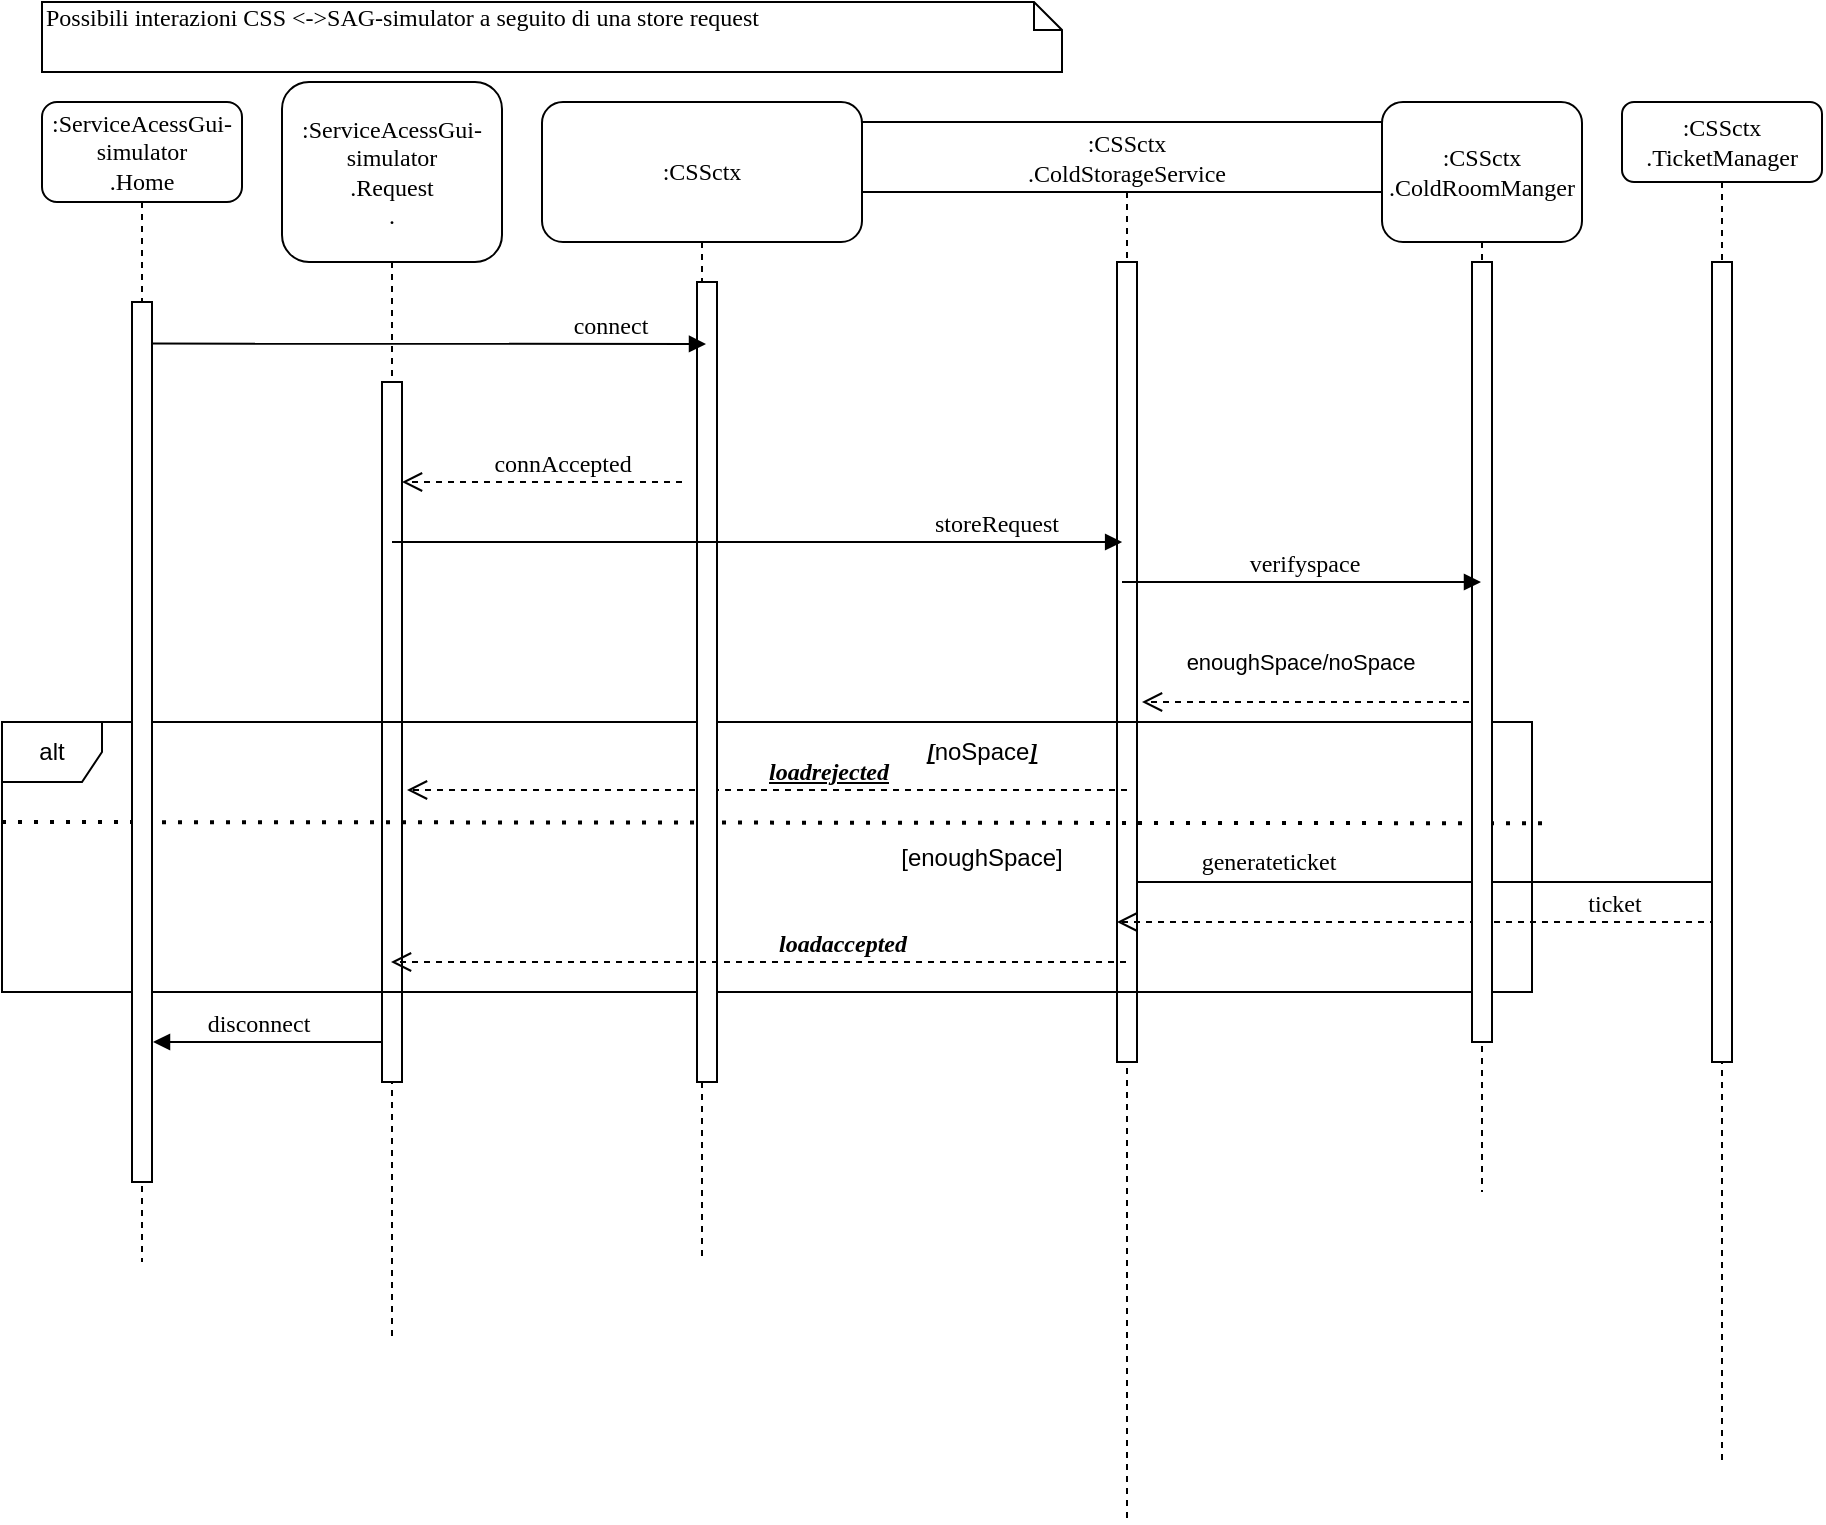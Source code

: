 <mxfile version="22.0.4" type="device" pages="2">
  <diagram name="Page-1" id="13e1069c-82ec-6db2-03f1-153e76fe0fe0">
    <mxGraphModel dx="1315" dy="612" grid="1" gridSize="10" guides="1" tooltips="1" connect="1" arrows="1" fold="1" page="1" pageScale="1" pageWidth="1100" pageHeight="850" background="none" math="0" shadow="0">
      <root>
        <mxCell id="0" />
        <mxCell id="1" parent="0" />
        <mxCell id="7baba1c4bc27f4b0-2" value=":ServiceAcessGui-simulator&lt;br&gt;.Request&lt;br&gt;." style="shape=umlLifeline;perimeter=lifelinePerimeter;whiteSpace=wrap;html=1;container=1;collapsible=0;recursiveResize=0;outlineConnect=0;rounded=1;shadow=0;comic=0;labelBackgroundColor=none;strokeWidth=1;fontFamily=Verdana;fontSize=12;align=center;size=90;" parent="1" vertex="1">
          <mxGeometry x="220" y="70" width="110" height="630" as="geometry" />
        </mxCell>
        <mxCell id="7baba1c4bc27f4b0-10" value="" style="html=1;points=[];perimeter=orthogonalPerimeter;rounded=0;shadow=0;comic=0;labelBackgroundColor=none;strokeWidth=1;fontFamily=Verdana;fontSize=12;align=center;" parent="7baba1c4bc27f4b0-2" vertex="1">
          <mxGeometry x="50" y="150" width="10" height="350" as="geometry" />
        </mxCell>
        <mxCell id="WGYdtUEUaQrTIStyGSWO-20" value="disconnect" style="html=1;verticalAlign=bottom;endArrow=block;labelBackgroundColor=none;fontFamily=Verdana;fontSize=12;" parent="7baba1c4bc27f4b0-2" edge="1">
          <mxGeometry x="0.083" relative="1" as="geometry">
            <mxPoint x="50" y="480" as="sourcePoint" />
            <mxPoint x="-64.5" y="480" as="targetPoint" />
            <Array as="points" />
            <mxPoint as="offset" />
          </mxGeometry>
        </mxCell>
        <mxCell id="7baba1c4bc27f4b0-3" value=":CSSctx&lt;br&gt;.ColdStorageService" style="shape=umlLifeline;perimeter=lifelinePerimeter;whiteSpace=wrap;html=1;container=1;collapsible=0;recursiveResize=0;outlineConnect=0;rounded=1;shadow=0;comic=0;labelBackgroundColor=none;strokeWidth=1;fontFamily=Verdana;fontSize=12;align=center;size=35;" parent="1" vertex="1">
          <mxGeometry x="440" y="90" width="405" height="700" as="geometry" />
        </mxCell>
        <mxCell id="7baba1c4bc27f4b0-13" value="" style="html=1;points=[];perimeter=orthogonalPerimeter;rounded=0;shadow=0;comic=0;labelBackgroundColor=none;strokeWidth=1;fontFamily=Verdana;fontSize=12;align=center;" parent="7baba1c4bc27f4b0-3" vertex="1">
          <mxGeometry x="197.5" y="70" width="10" height="400" as="geometry" />
        </mxCell>
        <mxCell id="WGYdtUEUaQrTIStyGSWO-18" value="" style="html=1;verticalAlign=bottom;endArrow=open;dashed=1;endSize=8;labelBackgroundColor=none;fontFamily=Verdana;fontSize=12;edgeStyle=elbowEdgeStyle;elbow=vertical;" parent="7baba1c4bc27f4b0-3" edge="1" source="7baba1c4bc27f4b0-5">
          <mxGeometry x="-0.279" y="-1" relative="1" as="geometry">
            <mxPoint x="210" y="290" as="targetPoint" />
            <Array as="points" />
            <mxPoint x="259.5" y="290" as="sourcePoint" />
            <mxPoint as="offset" />
          </mxGeometry>
        </mxCell>
        <mxCell id="u2iDfoAtIh-SDBU8Mwto-3" value="enoughSpace/noSpace" style="edgeLabel;html=1;align=center;verticalAlign=middle;resizable=0;points=[];" parent="WGYdtUEUaQrTIStyGSWO-18" connectable="0" vertex="1">
          <mxGeometry x="0.451" relative="1" as="geometry">
            <mxPoint x="32" y="-20" as="offset" />
          </mxGeometry>
        </mxCell>
        <mxCell id="u2iDfoAtIh-SDBU8Mwto-1" value="alt" style="shape=umlFrame;whiteSpace=wrap;html=1;pointerEvents=0;recursiveResize=0;container=1;collapsible=0;width=50;" parent="7baba1c4bc27f4b0-3" vertex="1">
          <mxGeometry x="-360" y="300" width="765" height="135" as="geometry" />
        </mxCell>
        <mxCell id="WGYdtUEUaQrTIStyGSWO-26" value="ticket" style="html=1;verticalAlign=bottom;endArrow=open;dashed=1;endSize=8;labelBackgroundColor=none;fontFamily=Verdana;fontSize=12;edgeStyle=elbowEdgeStyle;elbow=vertical;" parent="u2iDfoAtIh-SDBU8Mwto-1" edge="1">
          <mxGeometry x="-0.661" relative="1" as="geometry">
            <mxPoint x="557.5" y="100" as="targetPoint" />
            <Array as="points">
              <mxPoint x="633.33" y="100" />
            </Array>
            <mxPoint x="857" y="100" as="sourcePoint" />
            <mxPoint as="offset" />
          </mxGeometry>
        </mxCell>
        <mxCell id="WGYdtUEUaQrTIStyGSWO-24" value="generateticket" style="html=1;verticalAlign=bottom;endArrow=block;labelBackgroundColor=none;fontFamily=Verdana;fontSize=12;" parent="u2iDfoAtIh-SDBU8Mwto-1" edge="1">
          <mxGeometry x="-0.559" y="1" relative="1" as="geometry">
            <mxPoint x="567.5" y="80" as="sourcePoint" />
            <mxPoint x="865" y="80" as="targetPoint" />
            <Array as="points" />
            <mxPoint as="offset" />
          </mxGeometry>
        </mxCell>
        <mxCell id="dP_4IrJM_J5E9Byek_nk-2" value="" style="endArrow=none;dashed=1;html=1;dashPattern=1 3;strokeWidth=2;rounded=0;exitX=-0.017;exitY=0.487;exitDx=0;exitDy=0;exitPerimeter=0;entryX=1.009;entryY=0.375;entryDx=0;entryDy=0;entryPerimeter=0;" edge="1" parent="u2iDfoAtIh-SDBU8Mwto-1" target="u2iDfoAtIh-SDBU8Mwto-1">
          <mxGeometry width="50" height="50" relative="1" as="geometry">
            <mxPoint x="0.005" y="50" as="sourcePoint" />
            <mxPoint x="760" y="50" as="targetPoint" />
          </mxGeometry>
        </mxCell>
        <mxCell id="WGYdtUEUaQrTIStyGSWO-17" value="&lt;br&gt;&lt;b style=&quot;text-decoration-line: underline; font-style: italic;&quot;&gt;loadrejected&lt;/b&gt;" style="html=1;verticalAlign=bottom;endArrow=open;dashed=1;endSize=8;labelBackgroundColor=none;fontFamily=Verdana;fontSize=12;edgeStyle=elbowEdgeStyle;elbow=vertical;" parent="u2iDfoAtIh-SDBU8Mwto-1" edge="1">
          <mxGeometry x="-0.167" relative="1" as="geometry">
            <mxPoint x="202.5" y="34.0" as="targetPoint" />
            <Array as="points">
              <mxPoint x="275.75" y="34" />
              <mxPoint x="201.25" y="44" />
            </Array>
            <mxPoint x="562.5" y="34" as="sourcePoint" />
            <mxPoint as="offset" />
          </mxGeometry>
        </mxCell>
        <mxCell id="dP_4IrJM_J5E9Byek_nk-5" value="[enoughSpace]" style="text;html=1;strokeColor=none;fillColor=none;align=center;verticalAlign=middle;whiteSpace=wrap;rounded=0;" vertex="1" parent="u2iDfoAtIh-SDBU8Mwto-1">
          <mxGeometry x="460" y="52.5" width="60" height="30" as="geometry" />
        </mxCell>
        <mxCell id="dP_4IrJM_J5E9Byek_nk-7" value="&lt;b style=&quot;border-color: var(--border-color); font-family: Verdana; text-decoration-line: underline; font-style: italic;&quot;&gt;[&lt;/b&gt;noSpace&lt;b style=&quot;border-color: var(--border-color); font-family: Verdana; text-decoration-line: underline; font-style: italic;&quot;&gt;]&lt;/b&gt;" style="text;html=1;strokeColor=none;fillColor=none;align=center;verticalAlign=middle;whiteSpace=wrap;rounded=0;" vertex="1" parent="u2iDfoAtIh-SDBU8Mwto-1">
          <mxGeometry x="460" width="60" height="30" as="geometry" />
        </mxCell>
        <mxCell id="7baba1c4bc27f4b0-8" value=":ServiceAcessGui-simulator&lt;br&gt;.Home" style="shape=umlLifeline;perimeter=lifelinePerimeter;whiteSpace=wrap;html=1;container=1;collapsible=0;recursiveResize=0;outlineConnect=0;rounded=1;shadow=0;comic=0;labelBackgroundColor=none;strokeWidth=1;fontFamily=Verdana;fontSize=12;align=center;size=50;" parent="1" vertex="1">
          <mxGeometry x="100" y="80" width="100" height="580" as="geometry" />
        </mxCell>
        <mxCell id="7baba1c4bc27f4b0-9" value="" style="html=1;points=[];perimeter=orthogonalPerimeter;rounded=0;shadow=0;comic=0;labelBackgroundColor=none;strokeWidth=1;fontFamily=Verdana;fontSize=12;align=center;" parent="7baba1c4bc27f4b0-8" vertex="1">
          <mxGeometry x="45" y="100" width="10" height="440" as="geometry" />
        </mxCell>
        <mxCell id="7baba1c4bc27f4b0-40" value="Possibili interazioni CSS &amp;lt;-&amp;gt;SAG-simulator a seguito di una store request" style="shape=note;whiteSpace=wrap;html=1;size=14;verticalAlign=top;align=left;spacingTop=-6;rounded=0;shadow=0;comic=0;labelBackgroundColor=none;strokeWidth=1;fontFamily=Verdana;fontSize=12" parent="1" vertex="1">
          <mxGeometry x="100" y="30" width="510" height="35" as="geometry" />
        </mxCell>
        <mxCell id="7baba1c4bc27f4b0-4" value=":CSSctx&lt;br&gt;.TicketManager" style="shape=umlLifeline;perimeter=lifelinePerimeter;whiteSpace=wrap;html=1;container=1;collapsible=0;recursiveResize=0;outlineConnect=0;rounded=1;shadow=0;comic=0;labelBackgroundColor=none;strokeWidth=1;fontFamily=Verdana;fontSize=12;align=center;" parent="1" vertex="1">
          <mxGeometry x="890" y="80" width="100" height="680" as="geometry" />
        </mxCell>
        <mxCell id="7baba1c4bc27f4b0-16" value="" style="html=1;points=[];perimeter=orthogonalPerimeter;rounded=0;shadow=0;comic=0;labelBackgroundColor=none;strokeWidth=1;fontFamily=Verdana;fontSize=12;align=center;" parent="7baba1c4bc27f4b0-4" vertex="1">
          <mxGeometry x="45" y="80" width="10" height="400" as="geometry" />
        </mxCell>
        <mxCell id="7baba1c4bc27f4b0-7" value=":CSSctx" style="shape=umlLifeline;perimeter=lifelinePerimeter;whiteSpace=wrap;html=1;container=1;collapsible=0;recursiveResize=0;outlineConnect=0;rounded=1;shadow=0;comic=0;labelBackgroundColor=none;strokeWidth=1;fontFamily=Verdana;fontSize=12;align=center;size=70;points=[];" parent="1" vertex="1">
          <mxGeometry x="350" y="80" width="160" height="580" as="geometry" />
        </mxCell>
        <mxCell id="WGYdtUEUaQrTIStyGSWO-5" value="" style="html=1;points=[];perimeter=orthogonalPerimeter;rounded=0;shadow=0;comic=0;labelBackgroundColor=none;strokeWidth=1;fontFamily=Verdana;fontSize=12;align=center;" parent="7baba1c4bc27f4b0-7" vertex="1">
          <mxGeometry x="77.5" y="90" width="10" height="400" as="geometry" />
        </mxCell>
        <mxCell id="WGYdtUEUaQrTIStyGSWO-10" value="connect" style="html=1;verticalAlign=bottom;endArrow=block;labelBackgroundColor=none;fontFamily=Verdana;fontSize=12;" parent="7baba1c4bc27f4b0-7" edge="1">
          <mxGeometry x="0.653" relative="1" as="geometry">
            <mxPoint x="-195" y="120.8" as="sourcePoint" />
            <mxPoint x="82" y="121" as="targetPoint" />
            <Array as="points" />
            <mxPoint as="offset" />
          </mxGeometry>
        </mxCell>
        <mxCell id="WGYdtUEUaQrTIStyGSWO-15" value="connAccepted" style="html=1;verticalAlign=bottom;endArrow=open;dashed=1;endSize=8;labelBackgroundColor=none;fontFamily=Verdana;fontSize=12;edgeStyle=elbowEdgeStyle;elbow=vertical;" parent="7baba1c4bc27f4b0-7" edge="1">
          <mxGeometry x="-0.134" relative="1" as="geometry">
            <mxPoint x="-70.003" y="190" as="targetPoint" />
            <Array as="points">
              <mxPoint x="-43.67" y="190" />
              <mxPoint x="-38.67" y="200" />
            </Array>
            <mxPoint x="70" y="190" as="sourcePoint" />
            <mxPoint as="offset" />
          </mxGeometry>
        </mxCell>
        <mxCell id="WGYdtUEUaQrTIStyGSWO-29" value="&lt;br&gt;&lt;i&gt;&lt;b&gt;loadaccepted&lt;/b&gt;&lt;/i&gt;" style="html=1;verticalAlign=bottom;endArrow=open;dashed=1;endSize=8;labelBackgroundColor=none;fontFamily=Verdana;fontSize=12;edgeStyle=elbowEdgeStyle;elbow=vertical;" parent="7baba1c4bc27f4b0-7" edge="1">
          <mxGeometry x="-0.227" relative="1" as="geometry">
            <mxPoint x="-75.5" y="430" as="targetPoint" />
            <Array as="points">
              <mxPoint x="30" y="430" />
              <mxPoint x="-139" y="460" />
            </Array>
            <mxPoint x="292" y="430" as="sourcePoint" />
            <mxPoint as="offset" />
          </mxGeometry>
        </mxCell>
        <mxCell id="7baba1c4bc27f4b0-5" value=":CSSctx&lt;br&gt;.ColdRoomManger" style="shape=umlLifeline;perimeter=lifelinePerimeter;whiteSpace=wrap;html=1;container=1;collapsible=0;recursiveResize=0;outlineConnect=0;rounded=1;shadow=0;comic=0;labelBackgroundColor=none;strokeWidth=1;fontFamily=Verdana;fontSize=12;align=center;size=70;" parent="1" vertex="1">
          <mxGeometry x="770" y="80" width="100" height="545" as="geometry" />
        </mxCell>
        <mxCell id="7baba1c4bc27f4b0-19" value="" style="html=1;points=[];perimeter=orthogonalPerimeter;rounded=0;shadow=0;comic=0;labelBackgroundColor=none;strokeWidth=1;fontFamily=Verdana;fontSize=12;align=center;" parent="7baba1c4bc27f4b0-5" vertex="1">
          <mxGeometry x="45" y="80" width="10" height="390" as="geometry" />
        </mxCell>
        <mxCell id="WGYdtUEUaQrTIStyGSWO-11" value="verifyspace" style="html=1;verticalAlign=bottom;endArrow=block;labelBackgroundColor=none;fontFamily=Verdana;fontSize=12;" parent="1" target="7baba1c4bc27f4b0-5" edge="1">
          <mxGeometry x="0.005" relative="1" as="geometry">
            <mxPoint x="640" y="320" as="sourcePoint" />
            <mxPoint x="920" y="330" as="targetPoint" />
            <Array as="points">
              <mxPoint x="750" y="320" />
            </Array>
            <mxPoint x="1" as="offset" />
          </mxGeometry>
        </mxCell>
        <mxCell id="dP_4IrJM_J5E9Byek_nk-1" value="storeRequest" style="html=1;verticalAlign=bottom;endArrow=block;labelBackgroundColor=none;fontFamily=Verdana;fontSize=12;entryX=0.494;entryY=0.3;entryDx=0;entryDy=0;entryPerimeter=0;" edge="1" parent="1" source="7baba1c4bc27f4b0-2" target="7baba1c4bc27f4b0-3">
          <mxGeometry x="0.653" relative="1" as="geometry">
            <mxPoint x="350" y="300" as="sourcePoint" />
            <mxPoint x="627" y="300.2" as="targetPoint" />
            <Array as="points" />
            <mxPoint as="offset" />
          </mxGeometry>
        </mxCell>
      </root>
    </mxGraphModel>
  </diagram>
  <diagram id="quIMlvd18_bg2elPpY9j" name="Pagina-2">
    <mxGraphModel dx="1725" dy="1934" grid="1" gridSize="10" guides="1" tooltips="1" connect="1" arrows="1" fold="1" page="1" pageScale="1" pageWidth="827" pageHeight="1169" math="0" shadow="0">
      <root>
        <mxCell id="0" />
        <mxCell id="1" parent="0" />
        <mxCell id="tlF8UhHnKRbv3ThArtR8-1" value=":ServiceAcessGui-simulator&lt;br&gt;.Home" style="shape=umlLifeline;perimeter=lifelinePerimeter;whiteSpace=wrap;html=1;container=1;collapsible=0;recursiveResize=0;outlineConnect=0;rounded=1;shadow=0;comic=0;labelBackgroundColor=none;strokeWidth=1;fontFamily=Verdana;fontSize=12;align=center;size=130;" vertex="1" parent="1">
          <mxGeometry x="70" y="50" width="170" height="870" as="geometry" />
        </mxCell>
        <mxCell id="tlF8UhHnKRbv3ThArtR8-2" value="" style="html=1;points=[];perimeter=orthogonalPerimeter;rounded=0;shadow=0;comic=0;labelBackgroundColor=none;strokeWidth=1;fontFamily=Verdana;fontSize=12;align=center;" vertex="1" parent="tlF8UhHnKRbv3ThArtR8-1">
          <mxGeometry x="80" y="210" width="10" height="680" as="geometry" />
        </mxCell>
        <mxCell id="N2O-ApHA6fofq8clF46Y-1" value=":ServiceAcessGui-simulator&lt;br&gt;.Request&lt;br&gt;." style="shape=umlLifeline;perimeter=lifelinePerimeter;whiteSpace=wrap;html=1;container=1;collapsible=0;recursiveResize=0;outlineConnect=0;rounded=1;shadow=0;comic=0;labelBackgroundColor=none;strokeWidth=1;fontFamily=Verdana;fontSize=12;align=center;size=130;" vertex="1" parent="1">
          <mxGeometry x="270" y="50" width="144" height="870" as="geometry" />
        </mxCell>
        <mxCell id="N2O-ApHA6fofq8clF46Y-2" value="" style="html=1;points=[];perimeter=orthogonalPerimeter;rounded=0;shadow=0;comic=0;labelBackgroundColor=none;strokeWidth=1;fontFamily=Verdana;fontSize=12;align=center;" vertex="1" parent="N2O-ApHA6fofq8clF46Y-1">
          <mxGeometry x="67" y="260" width="10" height="610" as="geometry" />
        </mxCell>
        <mxCell id="4cLTLOausn-tMqRDsMKk-3" value="connect" style="html=1;verticalAlign=bottom;endArrow=block;labelBackgroundColor=none;fontFamily=Verdana;fontSize=12;" edge="1" parent="N2O-ApHA6fofq8clF46Y-1" target="4cLTLOausn-tMqRDsMKk-1">
          <mxGeometry x="0.653" relative="1" as="geometry">
            <mxPoint x="-125" y="230" as="sourcePoint" />
            <mxPoint x="200" y="230" as="targetPoint" />
            <Array as="points" />
            <mxPoint as="offset" />
          </mxGeometry>
        </mxCell>
        <mxCell id="4cLTLOausn-tMqRDsMKk-1" value=":CSSctx" style="shape=umlLifeline;perimeter=lifelinePerimeter;whiteSpace=wrap;html=1;container=1;collapsible=0;recursiveResize=0;outlineConnect=0;rounded=1;shadow=0;comic=0;labelBackgroundColor=none;strokeWidth=1;fontFamily=Verdana;fontSize=12;align=center;size=100;points=[];" vertex="1" parent="1">
          <mxGeometry x="470" y="50" width="160" height="870" as="geometry" />
        </mxCell>
        <mxCell id="4cLTLOausn-tMqRDsMKk-2" value="" style="html=1;points=[];perimeter=orthogonalPerimeter;rounded=0;shadow=0;comic=0;labelBackgroundColor=none;strokeWidth=1;fontFamily=Verdana;fontSize=12;align=center;" vertex="1" parent="4cLTLOausn-tMqRDsMKk-1">
          <mxGeometry x="75" y="160" width="10" height="710" as="geometry" />
        </mxCell>
        <mxCell id="4cLTLOausn-tMqRDsMKk-4" value="connAccepted" style="html=1;verticalAlign=bottom;endArrow=open;dashed=1;endSize=8;labelBackgroundColor=none;fontFamily=Verdana;fontSize=12;edgeStyle=elbowEdgeStyle;elbow=vertical;" edge="1" parent="4cLTLOausn-tMqRDsMKk-1" target="N2O-ApHA6fofq8clF46Y-1">
          <mxGeometry x="-0.214" relative="1" as="geometry">
            <mxPoint x="-90" y="270" as="targetPoint" />
            <Array as="points">
              <mxPoint x="-38.67" y="270" />
              <mxPoint x="-33.67" y="280" />
            </Array>
            <mxPoint x="75" y="270" as="sourcePoint" />
            <mxPoint as="offset" />
          </mxGeometry>
        </mxCell>
        <mxCell id="gZ9sGHbwMtrVvCfFXNdp-1" value=":CSSctx&lt;br&gt;.ColdStorageService" style="shape=umlLifeline;perimeter=lifelinePerimeter;whiteSpace=wrap;html=1;container=1;collapsible=0;recursiveResize=0;outlineConnect=0;rounded=1;shadow=0;comic=0;labelBackgroundColor=none;strokeWidth=1;fontFamily=Verdana;fontSize=12;align=center;size=100;points=[];" vertex="1" parent="1">
          <mxGeometry x="680" y="50" width="160" height="870" as="geometry" />
        </mxCell>
        <mxCell id="gZ9sGHbwMtrVvCfFXNdp-2" value="" style="html=1;points=[];perimeter=orthogonalPerimeter;rounded=0;shadow=0;comic=0;labelBackgroundColor=none;strokeWidth=1;fontFamily=Verdana;fontSize=12;align=center;" vertex="1" parent="gZ9sGHbwMtrVvCfFXNdp-1">
          <mxGeometry x="75" y="160" width="10" height="710" as="geometry" />
        </mxCell>
        <mxCell id="rTRTFVOLgOanxBbqwZ-_-1" value="verifyTicket" style="html=1;verticalAlign=bottom;endArrow=block;labelBackgroundColor=none;fontFamily=Verdana;fontSize=12;" edge="1" parent="1" source="N2O-ApHA6fofq8clF46Y-1">
          <mxGeometry x="0.653" relative="1" as="geometry">
            <mxPoint x="640" y="370" as="sourcePoint" />
            <mxPoint x="760" y="370" as="targetPoint" />
            <Array as="points" />
            <mxPoint as="offset" />
          </mxGeometry>
        </mxCell>
        <mxCell id="rTRTFVOLgOanxBbqwZ-_-3" value=":CSSctx&lt;br&gt;.TicketManager" style="shape=umlLifeline;perimeter=lifelinePerimeter;whiteSpace=wrap;html=1;container=1;collapsible=0;recursiveResize=0;outlineConnect=0;rounded=1;shadow=0;comic=0;labelBackgroundColor=none;strokeWidth=1;fontFamily=Verdana;fontSize=12;align=center;size=100;points=[];" vertex="1" parent="1">
          <mxGeometry x="890" y="50" width="160" height="870" as="geometry" />
        </mxCell>
        <mxCell id="rTRTFVOLgOanxBbqwZ-_-4" value="" style="html=1;points=[];perimeter=orthogonalPerimeter;rounded=0;shadow=0;comic=0;labelBackgroundColor=none;strokeWidth=1;fontFamily=Verdana;fontSize=12;align=center;" vertex="1" parent="rTRTFVOLgOanxBbqwZ-_-3">
          <mxGeometry x="75" y="160" width="10" height="710" as="geometry" />
        </mxCell>
        <mxCell id="rTRTFVOLgOanxBbqwZ-_-6" value="R:valid/unvalid" style="html=1;verticalAlign=bottom;endArrow=open;dashed=1;endSize=8;labelBackgroundColor=none;fontFamily=Verdana;fontSize=12;edgeStyle=elbowEdgeStyle;elbow=horizontal;" edge="1" parent="rTRTFVOLgOanxBbqwZ-_-3">
          <mxGeometry x="-0.214" relative="1" as="geometry">
            <mxPoint x="-125" y="390" as="targetPoint" />
            <Array as="points">
              <mxPoint x="-34.67" y="390" />
              <mxPoint x="-29.67" y="400" />
            </Array>
            <mxPoint x="79" y="390" as="sourcePoint" />
            <mxPoint as="offset" />
          </mxGeometry>
        </mxCell>
        <mxCell id="rTRTFVOLgOanxBbqwZ-_-19" value="depositCompleted/depositFAILED" style="html=1;verticalAlign=bottom;endArrow=open;dashed=1;endSize=8;labelBackgroundColor=none;fontFamily=Verdana;fontSize=12;edgeStyle=elbowEdgeStyle;elbow=horizontal;" edge="1" parent="rTRTFVOLgOanxBbqwZ-_-3">
          <mxGeometry x="0.489" relative="1" as="geometry">
            <mxPoint x="-131.167" y="770" as="targetPoint" />
            <Array as="points">
              <mxPoint x="130" y="770" />
            </Array>
            <mxPoint x="263.5" y="770" as="sourcePoint" />
            <mxPoint as="offset" />
          </mxGeometry>
        </mxCell>
        <mxCell id="rTRTFVOLgOanxBbqwZ-_-16" value="goaway" style="html=1;verticalAlign=bottom;endArrow=open;dashed=1;endSize=8;labelBackgroundColor=none;fontFamily=Verdana;fontSize=12;edgeStyle=elbowEdgeStyle;elbow=horizontal;" edge="1" parent="rTRTFVOLgOanxBbqwZ-_-3">
          <mxGeometry x="-0.649" relative="1" as="geometry">
            <mxPoint x="-540" y="660" as="targetPoint" />
            <Array as="points">
              <mxPoint x="-339.67" y="660" />
              <mxPoint x="-334.67" y="670" />
            </Array>
            <mxPoint x="-130.5" y="660" as="sourcePoint" />
            <mxPoint as="offset" />
          </mxGeometry>
        </mxCell>
        <mxCell id="rTRTFVOLgOanxBbqwZ-_-17" value="moveRobot(port)" style="html=1;verticalAlign=bottom;endArrow=block;labelBackgroundColor=none;fontFamily=Verdana;fontSize=12;" edge="1" parent="rTRTFVOLgOanxBbqwZ-_-3">
          <mxGeometry x="0.144" relative="1" as="geometry">
            <mxPoint x="270" y="700" as="sourcePoint" />
            <mxPoint x="610" y="700" as="targetPoint" />
            <Array as="points" />
            <mxPoint as="offset" />
          </mxGeometry>
        </mxCell>
        <mxCell id="rTRTFVOLgOanxBbqwZ-_-18" value="moveRobotDone/moveRobotFAILED" style="html=1;verticalAlign=bottom;endArrow=open;dashed=1;endSize=8;labelBackgroundColor=none;fontFamily=Verdana;fontSize=12;edgeStyle=elbowEdgeStyle;elbow=horizontal;" edge="1" parent="rTRTFVOLgOanxBbqwZ-_-3">
          <mxGeometry x="0.041" relative="1" as="geometry">
            <mxPoint x="270" y="730" as="targetPoint" />
            <Array as="points">
              <mxPoint x="570" y="780" />
            </Array>
            <mxPoint x="603.5" y="730" as="sourcePoint" />
            <mxPoint as="offset" />
          </mxGeometry>
        </mxCell>
        <mxCell id="rTRTFVOLgOanxBbqwZ-_-5" value="verify" style="html=1;verticalAlign=bottom;endArrow=block;labelBackgroundColor=none;fontFamily=Verdana;fontSize=12;" edge="1" parent="1" source="gZ9sGHbwMtrVvCfFXNdp-1">
          <mxGeometry x="0.241" relative="1" as="geometry">
            <mxPoint x="810" y="400" as="sourcePoint" />
            <mxPoint x="970" y="400" as="targetPoint" />
            <Array as="points" />
            <mxPoint as="offset" />
          </mxGeometry>
        </mxCell>
        <mxCell id="rTRTFVOLgOanxBbqwZ-_-7" value="R:chargetaken/invalidticket" style="html=1;verticalAlign=bottom;endArrow=open;dashed=1;endSize=8;labelBackgroundColor=none;fontFamily=Verdana;fontSize=12;edgeStyle=elbowEdgeStyle;elbow=horizontal;" edge="1" parent="1" target="N2O-ApHA6fofq8clF46Y-1">
          <mxGeometry x="0.431" relative="1" as="geometry">
            <mxPoint x="446" y="470" as="targetPoint" />
            <Array as="points">
              <mxPoint x="536.33" y="470" />
              <mxPoint x="541.33" y="480" />
            </Array>
            <mxPoint x="759.5" y="470" as="sourcePoint" />
            <mxPoint x="1" as="offset" />
          </mxGeometry>
        </mxCell>
        <mxCell id="rTRTFVOLgOanxBbqwZ-_-8" value=":CSSctx&lt;br&gt;.TransportTrolley" style="shape=umlLifeline;perimeter=lifelinePerimeter;whiteSpace=wrap;html=1;container=1;collapsible=0;recursiveResize=0;outlineConnect=0;rounded=1;shadow=0;comic=0;labelBackgroundColor=none;strokeWidth=1;fontFamily=Verdana;fontSize=12;align=center;size=100;points=[];" vertex="1" parent="1">
          <mxGeometry x="1081" y="50" width="160" height="860" as="geometry" />
        </mxCell>
        <mxCell id="rTRTFVOLgOanxBbqwZ-_-9" value="" style="html=1;points=[];perimeter=orthogonalPerimeter;rounded=0;shadow=0;comic=0;labelBackgroundColor=none;strokeWidth=1;fontFamily=Verdana;fontSize=12;align=center;" vertex="1" parent="rTRTFVOLgOanxBbqwZ-_-8">
          <mxGeometry x="75" y="160" width="10" height="690" as="geometry" />
        </mxCell>
        <mxCell id="rTRTFVOLgOanxBbqwZ-_-12" value=":CSSctx&lt;br&gt;.TransportTrolley" style="shape=umlLifeline;perimeter=lifelinePerimeter;whiteSpace=wrap;html=1;container=1;collapsible=0;recursiveResize=0;outlineConnect=0;rounded=1;shadow=0;comic=0;labelBackgroundColor=none;strokeWidth=1;fontFamily=Verdana;fontSize=12;align=center;size=100;points=[];" vertex="1" parent="1">
          <mxGeometry x="1420" y="60" width="160" height="860" as="geometry" />
        </mxCell>
        <mxCell id="rTRTFVOLgOanxBbqwZ-_-13" value="" style="html=1;points=[];perimeter=orthogonalPerimeter;rounded=0;shadow=0;comic=0;labelBackgroundColor=none;strokeWidth=1;fontFamily=Verdana;fontSize=12;align=center;" vertex="1" parent="rTRTFVOLgOanxBbqwZ-_-12">
          <mxGeometry x="75" y="160" width="10" height="690" as="geometry" />
        </mxCell>
        <mxCell id="cg7oMHLb6mgpNHiS1ckj-2" value="Text" style="text;html=1;strokeColor=none;fillColor=none;align=center;verticalAlign=middle;whiteSpace=wrap;rounded=0;" vertex="1" parent="1">
          <mxGeometry x="700" y="140" width="60" height="30" as="geometry" />
        </mxCell>
        <mxCell id="cg7oMHLb6mgpNHiS1ckj-4" value="&lt;font style=&quot;font-size: 24px;&quot;&gt;Diagramma di interazione a seguito di una verifyTicket: FASE 1(chargetaken/invalidticket) FASE2 invia(SAG-sim) di loaddone al ColdStorageService e risponde con loaddone(sia in caso di pickupcompleted e sia in caso di fallimento per cause legate al service)&lt;/font&gt;" style="text;html=1;strokeColor=none;fillColor=none;align=center;verticalAlign=middle;whiteSpace=wrap;rounded=0;" vertex="1" parent="1">
          <mxGeometry y="-10" width="1520" height="30" as="geometry" />
        </mxCell>
        <mxCell id="cg7oMHLb6mgpNHiS1ckj-5" value="Interaction heading" style="shape=umlFrame;whiteSpace=wrap;html=1;pointerEvents=0;recursiveResize=0;container=1;collapsible=0;width=170;" vertex="1" parent="1">
          <mxGeometry x="60" y="480" width="1460" height="490" as="geometry" />
        </mxCell>
        <mxCell id="cg7oMHLb6mgpNHiS1ckj-6" value="invalidticket" style="text;html=1;" vertex="1" parent="cg7oMHLb6mgpNHiS1ckj-5">
          <mxGeometry width="100" height="20" relative="1" as="geometry">
            <mxPoint x="20" y="40" as="offset" />
          </mxGeometry>
        </mxCell>
        <mxCell id="cg7oMHLb6mgpNHiS1ckj-9" value="disconnect" style="html=1;verticalAlign=bottom;endArrow=block;labelBackgroundColor=none;fontFamily=Verdana;fontSize=12;" edge="1" parent="cg7oMHLb6mgpNHiS1ckj-5">
          <mxGeometry x="0.083" relative="1" as="geometry">
            <mxPoint x="283.17" y="80" as="sourcePoint" />
            <mxPoint x="100.003" y="80" as="targetPoint" />
            <Array as="points" />
            <mxPoint as="offset" />
          </mxGeometry>
        </mxCell>
        <mxCell id="rTRTFVOLgOanxBbqwZ-_-10" value="pickupCompleted" style="html=1;verticalAlign=bottom;endArrow=open;dashed=1;endSize=8;labelBackgroundColor=none;fontFamily=Verdana;fontSize=12;edgeStyle=elbowEdgeStyle;elbow=horizontal;" edge="1" parent="cg7oMHLb6mgpNHiS1ckj-5">
          <mxGeometry x="0.4" relative="1" as="geometry">
            <mxPoint x="700" y="220" as="targetPoint" />
            <Array as="points">
              <mxPoint x="1000.33" y="220" />
              <mxPoint x="1005.33" y="230" />
            </Array>
            <mxPoint x="1100" y="220" as="sourcePoint" />
            <mxPoint as="offset" />
          </mxGeometry>
        </mxCell>
        <mxCell id="rTRTFVOLgOanxBbqwZ-_-14" value="moveRobotDone" style="html=1;verticalAlign=bottom;endArrow=open;dashed=1;endSize=8;labelBackgroundColor=none;fontFamily=Verdana;fontSize=12;edgeStyle=elbowEdgeStyle;elbow=horizontal;" edge="1" parent="cg7oMHLb6mgpNHiS1ckj-5" source="rTRTFVOLgOanxBbqwZ-_-12">
          <mxGeometry x="-0.019" relative="1" as="geometry">
            <mxPoint x="1110" y="210" as="targetPoint" />
            <Array as="points">
              <mxPoint x="1390" y="260" />
            </Array>
            <mxPoint x="1410" y="210" as="sourcePoint" />
            <mxPoint x="1" as="offset" />
          </mxGeometry>
        </mxCell>
        <mxCell id="rTRTFVOLgOanxBbqwZ-_-15" value="moveRobot(indoor)" style="html=1;verticalAlign=bottom;endArrow=block;labelBackgroundColor=none;fontFamily=Verdana;fontSize=12;" edge="1" parent="cg7oMHLb6mgpNHiS1ckj-5">
          <mxGeometry x="0.119" relative="1" as="geometry">
            <mxPoint x="1100.167" y="160" as="sourcePoint" />
            <mxPoint x="1439.5" y="160" as="targetPoint" />
            <Array as="points" />
            <mxPoint x="1" as="offset" />
          </mxGeometry>
        </mxCell>
        <mxCell id="cg7oMHLb6mgpNHiS1ckj-7" value="" style="line;strokeWidth=1;dashed=1;labelPosition=center;verticalLabelPosition=bottom;align=left;verticalAlign=top;spacingLeft=20;spacingTop=15;html=1;whiteSpace=wrap;" vertex="1" parent="cg7oMHLb6mgpNHiS1ckj-5">
          <mxGeometry x="-20" y="120" width="1410" height="10" as="geometry" />
        </mxCell>
        <mxCell id="cg7oMHLb6mgpNHiS1ckj-10" value="deposit" style="html=1;verticalAlign=bottom;endArrow=block;labelBackgroundColor=none;fontFamily=Verdana;fontSize=12;" edge="1" parent="cg7oMHLb6mgpNHiS1ckj-5">
          <mxGeometry x="0.483" relative="1" as="geometry">
            <mxPoint x="710" y="150" as="sourcePoint" />
            <mxPoint x="1101.163" y="150" as="targetPoint" />
            <Array as="points">
              <mxPoint x="880" y="150" />
            </Array>
            <mxPoint as="offset" />
          </mxGeometry>
        </mxCell>
        <mxCell id="cg7oMHLb6mgpNHiS1ckj-1" value="disconnect" style="html=1;verticalAlign=bottom;endArrow=block;labelBackgroundColor=none;fontFamily=Verdana;fontSize=12;" edge="1" parent="cg7oMHLb6mgpNHiS1ckj-5">
          <mxGeometry x="0.083" relative="1" as="geometry">
            <mxPoint x="277" y="260" as="sourcePoint" />
            <mxPoint x="93.833" y="260" as="targetPoint" />
            <Array as="points" />
            <mxPoint as="offset" />
          </mxGeometry>
        </mxCell>
        <mxCell id="cg7oMHLb6mgpNHiS1ckj-8" value="chargetaken" style="text;html=1;align=center;verticalAlign=middle;resizable=0;points=[];autosize=1;strokeColor=none;fillColor=none;" vertex="1" parent="1">
          <mxGeometry x="55" y="618" width="90" height="30" as="geometry" />
        </mxCell>
      </root>
    </mxGraphModel>
  </diagram>
</mxfile>
